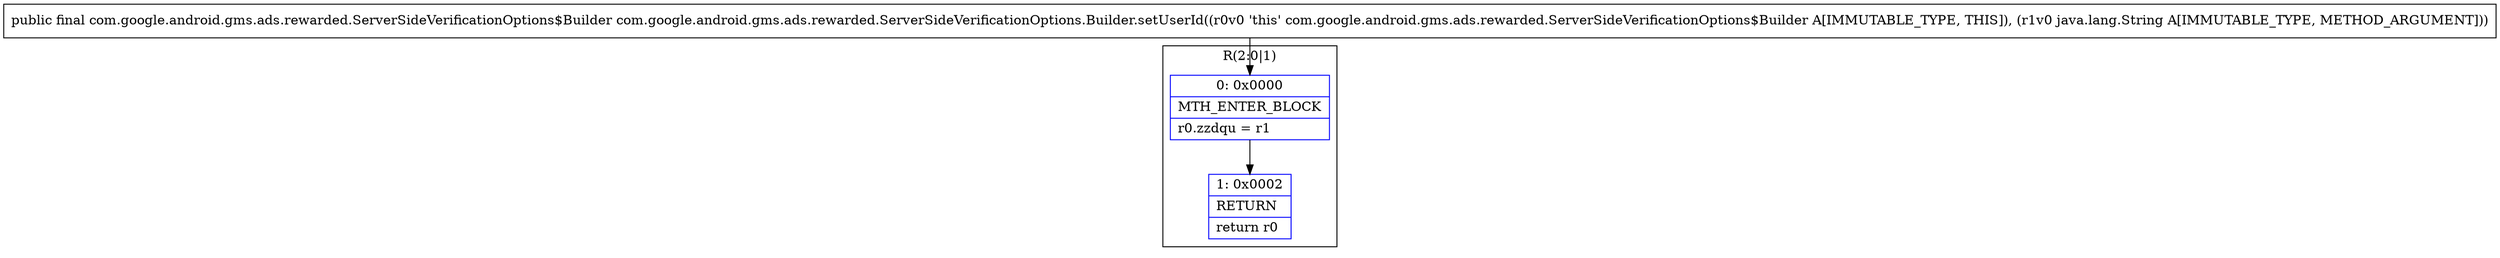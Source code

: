 digraph "CFG forcom.google.android.gms.ads.rewarded.ServerSideVerificationOptions.Builder.setUserId(Ljava\/lang\/String;)Lcom\/google\/android\/gms\/ads\/rewarded\/ServerSideVerificationOptions$Builder;" {
subgraph cluster_Region_844868952 {
label = "R(2:0|1)";
node [shape=record,color=blue];
Node_0 [shape=record,label="{0\:\ 0x0000|MTH_ENTER_BLOCK\l|r0.zzdqu = r1\l}"];
Node_1 [shape=record,label="{1\:\ 0x0002|RETURN\l|return r0\l}"];
}
MethodNode[shape=record,label="{public final com.google.android.gms.ads.rewarded.ServerSideVerificationOptions$Builder com.google.android.gms.ads.rewarded.ServerSideVerificationOptions.Builder.setUserId((r0v0 'this' com.google.android.gms.ads.rewarded.ServerSideVerificationOptions$Builder A[IMMUTABLE_TYPE, THIS]), (r1v0 java.lang.String A[IMMUTABLE_TYPE, METHOD_ARGUMENT])) }"];
MethodNode -> Node_0;
Node_0 -> Node_1;
}

